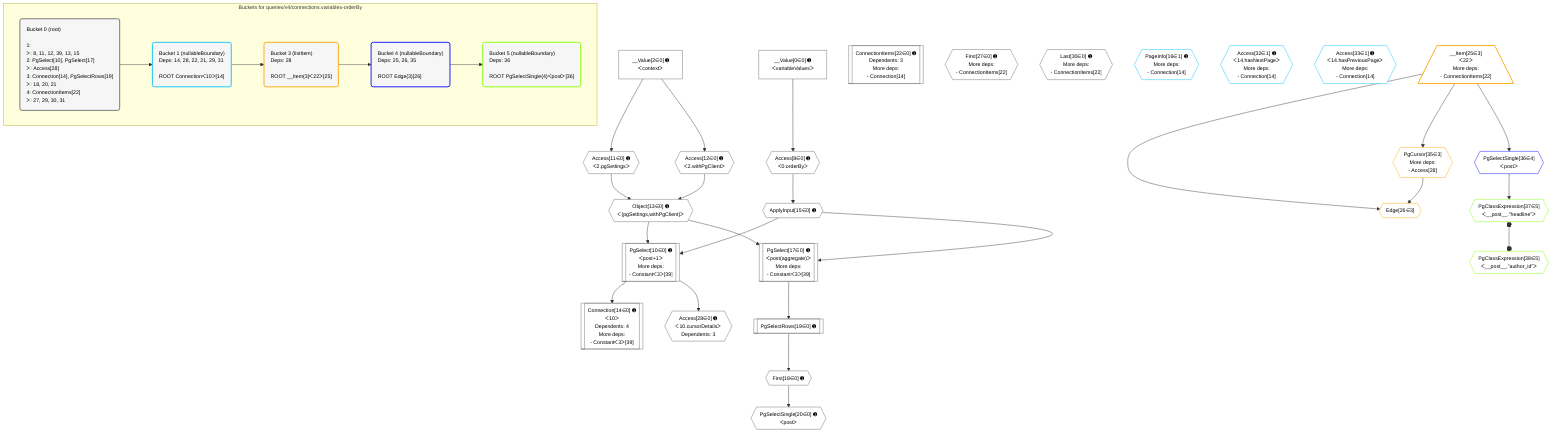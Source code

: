 %%{init: {'themeVariables': { 'fontSize': '12px'}}}%%
graph TD
    classDef path fill:#eee,stroke:#000,color:#000
    classDef plan fill:#fff,stroke-width:1px,color:#000
    classDef itemplan fill:#fff,stroke-width:2px,color:#000
    classDef unbatchedplan fill:#dff,stroke-width:1px,color:#000
    classDef sideeffectplan fill:#fcc,stroke-width:2px,color:#000
    classDef bucket fill:#f6f6f6,color:#000,stroke-width:2px,text-align:left

    subgraph "Buckets for queries/v4/connections.variables-orderBy"
    Bucket0("Bucket 0 (root)<br /><br />1: <br />ᐳ: 8, 11, 12, 39, 13, 15<br />2: PgSelect[10], PgSelect[17]<br />ᐳ: Access[28]<br />3: Connection[14], PgSelectRows[19]<br />ᐳ: 18, 20, 21<br />4: ConnectionItems[22]<br />ᐳ: 27, 29, 30, 31"):::bucket
    Bucket1("Bucket 1 (nullableBoundary)<br />Deps: 14, 28, 22, 21, 29, 31<br /><br />ROOT Connectionᐸ10ᐳ[14]"):::bucket
    Bucket3("Bucket 3 (listItem)<br />Deps: 28<br /><br />ROOT __Item{3}ᐸ22ᐳ[25]"):::bucket
    Bucket4("Bucket 4 (nullableBoundary)<br />Deps: 25, 26, 35<br /><br />ROOT Edge{3}[26]"):::bucket
    Bucket5("Bucket 5 (nullableBoundary)<br />Deps: 36<br /><br />ROOT PgSelectSingle{4}ᐸpostᐳ[36]"):::bucket
    end
    Bucket0 --> Bucket1
    Bucket1 --> Bucket3
    Bucket3 --> Bucket4
    Bucket4 --> Bucket5

    %% plan dependencies
    PgSelect10[["PgSelect[10∈0] ➊<br />ᐸpost+1ᐳ<br />More deps:<br />- Constantᐸ3ᐳ[39]"]]:::plan
    Object13{{"Object[13∈0] ➊<br />ᐸ{pgSettings,withPgClient}ᐳ"}}:::plan
    ApplyInput15{{"ApplyInput[15∈0] ➊"}}:::plan
    Object13 & ApplyInput15 --> PgSelect10
    PgSelect17[["PgSelect[17∈0] ➊<br />ᐸpost(aggregate)ᐳ<br />More deps:<br />- Constantᐸ3ᐳ[39]"]]:::plan
    Object13 & ApplyInput15 --> PgSelect17
    Access11{{"Access[11∈0] ➊<br />ᐸ2.pgSettingsᐳ"}}:::plan
    Access12{{"Access[12∈0] ➊<br />ᐸ2.withPgClientᐳ"}}:::plan
    Access11 & Access12 --> Object13
    Connection14[["Connection[14∈0] ➊<br />ᐸ10ᐳ<br />Dependents: 4<br />More deps:<br />- Constantᐸ3ᐳ[39]"]]:::plan
    PgSelect10 --> Connection14
    Access8{{"Access[8∈0] ➊<br />ᐸ0.orderByᐳ"}}:::plan
    __Value0["__Value[0∈0] ➊<br />ᐸvariableValuesᐳ"]:::plan
    __Value0 --> Access8
    __Value2["__Value[2∈0] ➊<br />ᐸcontextᐳ"]:::plan
    __Value2 --> Access11
    __Value2 --> Access12
    Access8 --> ApplyInput15
    First18{{"First[18∈0] ➊"}}:::plan
    PgSelectRows19[["PgSelectRows[19∈0] ➊"]]:::plan
    PgSelectRows19 --> First18
    PgSelect17 --> PgSelectRows19
    PgSelectSingle20{{"PgSelectSingle[20∈0] ➊<br />ᐸpostᐳ"}}:::plan
    First18 --> PgSelectSingle20
    ConnectionItems22[["ConnectionItems[22∈0] ➊<br />Dependents: 3<br />More deps:<br />- Connection[14]"]]:::plan
    First27{{"First[27∈0] ➊<br />More deps:<br />- ConnectionItems[22]"}}:::plan
    Access28{{"Access[28∈0] ➊<br />ᐸ10.cursorDetailsᐳ<br />Dependents: 3"}}:::plan
    PgSelect10 --> Access28
    Last30{{"Last[30∈0] ➊<br />More deps:<br />- ConnectionItems[22]"}}:::plan
    PageInfo16{{"PageInfo[16∈1] ➊<br />More deps:<br />- Connection[14]"}}:::plan
    Access32{{"Access[32∈1] ➊<br />ᐸ14.hasNextPageᐳ<br />More deps:<br />- Connection[14]"}}:::plan
    Access33{{"Access[33∈1] ➊<br />ᐸ14.hasPreviousPageᐳ<br />More deps:<br />- Connection[14]"}}:::plan
    Edge26{{"Edge[26∈3]"}}:::plan
    __Item25[/"__Item[25∈3]<br />ᐸ22ᐳ<br />More deps:<br />- ConnectionItems[22]"\]:::itemplan
    PgCursor35{{"PgCursor[35∈3]<br />More deps:<br />- Access[28]"}}:::plan
    __Item25 & PgCursor35 --> Edge26
    __Item25 --> PgCursor35
    PgSelectSingle36{{"PgSelectSingle[36∈4]<br />ᐸpostᐳ"}}:::plan
    __Item25 --> PgSelectSingle36
    PgClassExpression37{{"PgClassExpression[37∈5]<br />ᐸ__post__.”headline”ᐳ"}}:::plan
    PgSelectSingle36 --> PgClassExpression37
    PgClassExpression38{{"PgClassExpression[38∈5]<br />ᐸ__post__.”author_id”ᐳ"}}:::plan
    PgClassExpression37 o--o PgClassExpression38

    %% define steps
    classDef bucket0 stroke:#696969
    class Bucket0,__Value0,__Value2,Access8,PgSelect10,Access11,Access12,Object13,Connection14,ApplyInput15,PgSelect17,First18,PgSelectRows19,PgSelectSingle20,ConnectionItems22,First27,Access28,Last30 bucket0
    classDef bucket1 stroke:#00bfff
    class Bucket1,PageInfo16,Access32,Access33 bucket1
    classDef bucket3 stroke:#ffa500
    class Bucket3,__Item25,Edge26,PgCursor35 bucket3
    classDef bucket4 stroke:#0000ff
    class Bucket4,PgSelectSingle36 bucket4
    classDef bucket5 stroke:#7fff00
    class Bucket5,PgClassExpression37,PgClassExpression38 bucket5
